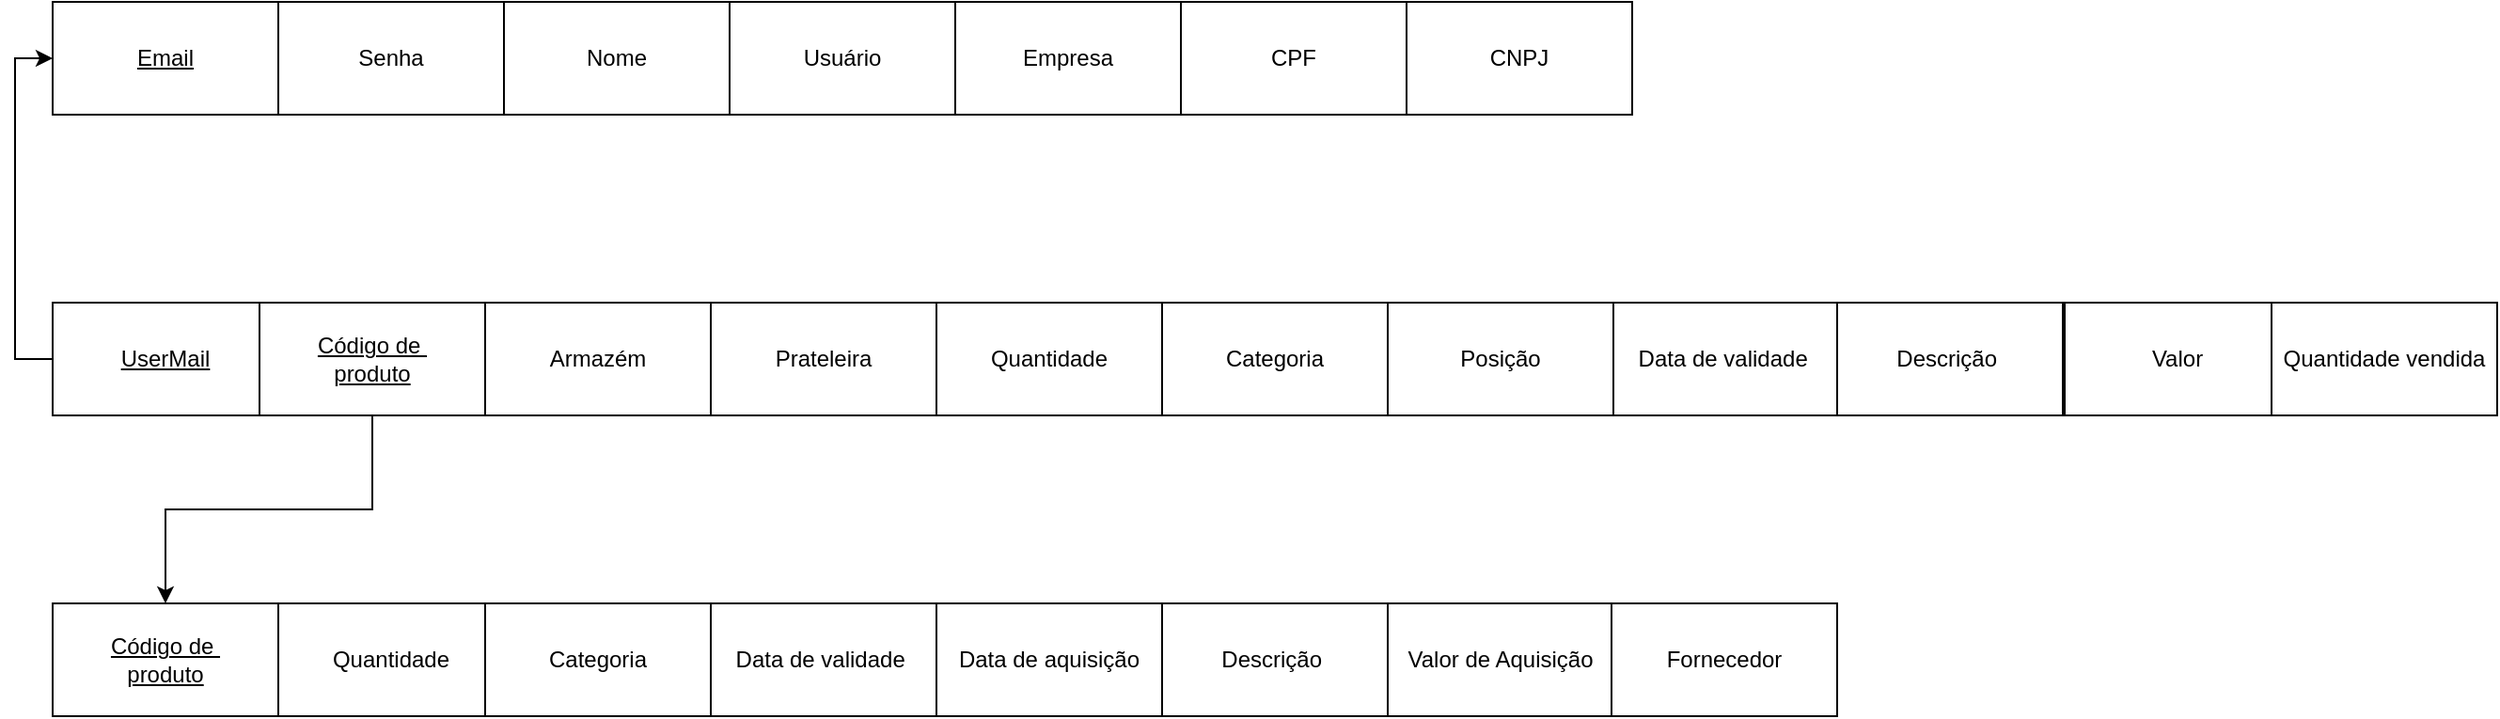 <mxfile version="14.6.13" type="device"><diagram id="iMumgxSSCS6_SscoNhMs" name="Página-1"><mxGraphModel dx="780" dy="813" grid="1" gridSize="10" guides="1" tooltips="1" connect="1" arrows="1" fold="1" page="1" pageScale="1" pageWidth="827" pageHeight="1169" math="0" shadow="0"><root><mxCell id="0"/><mxCell id="1" parent="0"/><mxCell id="6nFY_OIwC5m4GMdAJ4cM-1" value="&lt;u&gt;Email&lt;/u&gt;" style="rounded=0;whiteSpace=wrap;html=1;" parent="1" vertex="1"><mxGeometry x="160" y="190" width="120" height="60" as="geometry"/></mxCell><mxCell id="6nFY_OIwC5m4GMdAJ4cM-2" value="Senha" style="rounded=0;whiteSpace=wrap;html=1;" parent="1" vertex="1"><mxGeometry x="280" y="190" width="120" height="60" as="geometry"/></mxCell><mxCell id="6nFY_OIwC5m4GMdAJ4cM-3" value="Nome" style="rounded=0;whiteSpace=wrap;html=1;" parent="1" vertex="1"><mxGeometry x="400" y="190" width="120" height="60" as="geometry"/></mxCell><mxCell id="6nFY_OIwC5m4GMdAJ4cM-4" value="Usuário" style="rounded=0;whiteSpace=wrap;html=1;" parent="1" vertex="1"><mxGeometry x="520" y="190" width="120" height="60" as="geometry"/></mxCell><mxCell id="6nFY_OIwC5m4GMdAJ4cM-5" value="Empresa" style="rounded=0;whiteSpace=wrap;html=1;" parent="1" vertex="1"><mxGeometry x="640" y="190" width="120" height="60" as="geometry"/></mxCell><mxCell id="6nFY_OIwC5m4GMdAJ4cM-6" value="CPF" style="rounded=0;whiteSpace=wrap;html=1;" parent="1" vertex="1"><mxGeometry x="760" y="190" width="120" height="60" as="geometry"/></mxCell><mxCell id="6nFY_OIwC5m4GMdAJ4cM-26" style="edgeStyle=orthogonalEdgeStyle;rounded=0;orthogonalLoop=1;jettySize=auto;html=1;entryX=0;entryY=0.5;entryDx=0;entryDy=0;exitX=0;exitY=0.5;exitDx=0;exitDy=0;" parent="1" source="6nFY_OIwC5m4GMdAJ4cM-7" target="6nFY_OIwC5m4GMdAJ4cM-1" edge="1"><mxGeometry relative="1" as="geometry"/></mxCell><mxCell id="6nFY_OIwC5m4GMdAJ4cM-7" value="&lt;u&gt;UserMail&lt;/u&gt;" style="rounded=0;whiteSpace=wrap;html=1;" parent="1" vertex="1"><mxGeometry x="160" y="350" width="120" height="60" as="geometry"/></mxCell><mxCell id="bdtvjl7zJRXjyAjt7aS_-1" style="edgeStyle=orthogonalEdgeStyle;rounded=0;orthogonalLoop=1;jettySize=auto;html=1;" edge="1" parent="1" source="6nFY_OIwC5m4GMdAJ4cM-8" target="6nFY_OIwC5m4GMdAJ4cM-19"><mxGeometry relative="1" as="geometry"/></mxCell><mxCell id="6nFY_OIwC5m4GMdAJ4cM-8" value="Código de&amp;nbsp;&lt;br&gt;produto" style="rounded=0;whiteSpace=wrap;html=1;fontStyle=4" parent="1" vertex="1"><mxGeometry x="270" y="350" width="120" height="60" as="geometry"/></mxCell><mxCell id="6nFY_OIwC5m4GMdAJ4cM-9" value="Armazém" style="rounded=0;whiteSpace=wrap;html=1;" parent="1" vertex="1"><mxGeometry x="390" y="350" width="120" height="60" as="geometry"/></mxCell><mxCell id="6nFY_OIwC5m4GMdAJ4cM-10" value="Prateleira" style="rounded=0;whiteSpace=wrap;html=1;" parent="1" vertex="1"><mxGeometry x="510" y="350" width="120" height="60" as="geometry"/></mxCell><mxCell id="6nFY_OIwC5m4GMdAJ4cM-11" value="Quantidade" style="rounded=0;whiteSpace=wrap;html=1;" parent="1" vertex="1"><mxGeometry x="630" y="350" width="120" height="60" as="geometry"/></mxCell><mxCell id="6nFY_OIwC5m4GMdAJ4cM-12" value="CNPJ" style="rounded=0;whiteSpace=wrap;html=1;" parent="1" vertex="1"><mxGeometry x="880" y="190" width="120" height="60" as="geometry"/></mxCell><mxCell id="6nFY_OIwC5m4GMdAJ4cM-13" value="Categoria" style="rounded=0;whiteSpace=wrap;html=1;" parent="1" vertex="1"><mxGeometry x="750" y="350" width="120" height="60" as="geometry"/></mxCell><mxCell id="6nFY_OIwC5m4GMdAJ4cM-14" value="Posição" style="rounded=0;whiteSpace=wrap;html=1;" parent="1" vertex="1"><mxGeometry x="870" y="350" width="120" height="60" as="geometry"/></mxCell><mxCell id="6nFY_OIwC5m4GMdAJ4cM-15" value="Data de validade&amp;nbsp;" style="rounded=0;whiteSpace=wrap;html=1;" parent="1" vertex="1"><mxGeometry x="990" y="350" width="120" height="60" as="geometry"/></mxCell><mxCell id="6nFY_OIwC5m4GMdAJ4cM-16" value="Descrição&amp;nbsp;" style="rounded=0;whiteSpace=wrap;html=1;" parent="1" vertex="1"><mxGeometry x="1109" y="350" width="120" height="60" as="geometry"/></mxCell><mxCell id="6nFY_OIwC5m4GMdAJ4cM-18" value="Valor" style="rounded=0;whiteSpace=wrap;html=1;" parent="1" vertex="1"><mxGeometry x="1230" y="350" width="120" height="60" as="geometry"/></mxCell><mxCell id="6nFY_OIwC5m4GMdAJ4cM-19" value="&lt;span&gt;Código de&amp;nbsp;&lt;/span&gt;&lt;br&gt;&lt;span&gt;produto&lt;/span&gt;" style="rounded=0;whiteSpace=wrap;html=1;fontStyle=4" parent="1" vertex="1"><mxGeometry x="160" y="510" width="120" height="60" as="geometry"/></mxCell><mxCell id="6nFY_OIwC5m4GMdAJ4cM-28" value="Quantidade vendida" style="rounded=0;whiteSpace=wrap;html=1;" parent="1" vertex="1"><mxGeometry x="1340" y="350" width="120" height="60" as="geometry"/></mxCell><mxCell id="6nFY_OIwC5m4GMdAJ4cM-29" value="Quantidade" style="rounded=0;whiteSpace=wrap;html=1;" parent="1" vertex="1"><mxGeometry x="280" y="510" width="120" height="60" as="geometry"/></mxCell><mxCell id="6nFY_OIwC5m4GMdAJ4cM-30" value="Categoria" style="rounded=0;whiteSpace=wrap;html=1;" parent="1" vertex="1"><mxGeometry x="390" y="510" width="120" height="60" as="geometry"/></mxCell><mxCell id="6nFY_OIwC5m4GMdAJ4cM-31" value="Data de validade&amp;nbsp;" style="rounded=0;whiteSpace=wrap;html=1;" parent="1" vertex="1"><mxGeometry x="510" y="510" width="120" height="60" as="geometry"/></mxCell><mxCell id="6nFY_OIwC5m4GMdAJ4cM-32" value="Data de aquisição" style="rounded=0;whiteSpace=wrap;html=1;" parent="1" vertex="1"><mxGeometry x="630" y="510" width="120" height="60" as="geometry"/></mxCell><mxCell id="6nFY_OIwC5m4GMdAJ4cM-34" value="Descrição&amp;nbsp;" style="rounded=0;whiteSpace=wrap;html=1;" parent="1" vertex="1"><mxGeometry x="750" y="510" width="120" height="60" as="geometry"/></mxCell><mxCell id="6nFY_OIwC5m4GMdAJ4cM-35" value="Valor de Aquisição" style="rounded=0;whiteSpace=wrap;html=1;" parent="1" vertex="1"><mxGeometry x="870" y="510" width="120" height="60" as="geometry"/></mxCell><mxCell id="6nFY_OIwC5m4GMdAJ4cM-37" value="Fornecedor" style="rounded=0;whiteSpace=wrap;html=1;" parent="1" vertex="1"><mxGeometry x="989" y="510" width="120" height="60" as="geometry"/></mxCell></root></mxGraphModel></diagram></mxfile>